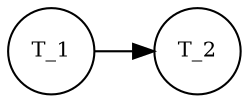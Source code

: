 digraph G {
	graph [ranksep=0.4, nodesep=0.1,rankdir=LR]
 	 node [shape=circle,fontsize=10];
	"T_1" -> "T_2"
}